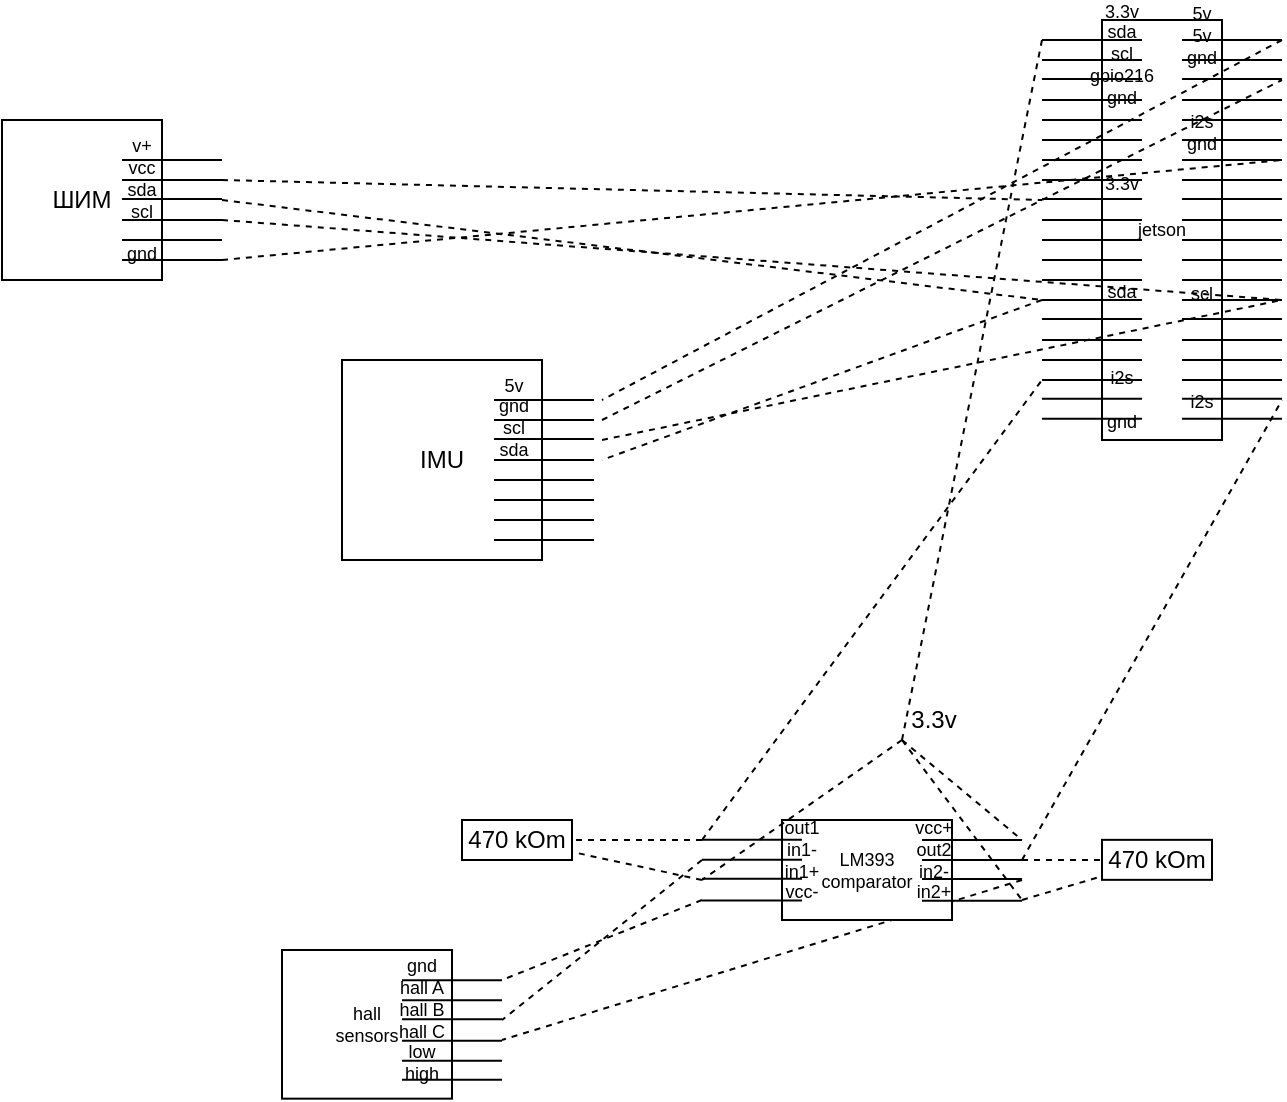 <mxfile version="15.1.4" type="github">
  <diagram id="JsutUQx6NK4XxqGc4MJt" name="Page-1">
    <mxGraphModel dx="1990" dy="1162" grid="1" gridSize="10" guides="1" tooltips="1" connect="1" arrows="1" fold="1" page="1" pageScale="1" pageWidth="413" pageHeight="583" math="0" shadow="0">
      <root>
        <mxCell id="0" />
        <mxCell id="1" parent="0" />
        <mxCell id="KwUh2jPh4wp6yOu8MJGP-1" value="ШИМ" style="whiteSpace=wrap;html=1;aspect=fixed;" parent="1" vertex="1">
          <mxGeometry x="90" y="250" width="80" height="80" as="geometry" />
        </mxCell>
        <mxCell id="KwUh2jPh4wp6yOu8MJGP-2" value="" style="endArrow=none;html=1;" parent="1" edge="1">
          <mxGeometry width="50" height="50" relative="1" as="geometry">
            <mxPoint x="150" y="270" as="sourcePoint" />
            <mxPoint x="200" y="270" as="targetPoint" />
          </mxGeometry>
        </mxCell>
        <mxCell id="KwUh2jPh4wp6yOu8MJGP-3" value="" style="endArrow=none;html=1;" parent="1" edge="1">
          <mxGeometry width="50" height="50" relative="1" as="geometry">
            <mxPoint x="150" y="280" as="sourcePoint" />
            <mxPoint x="200" y="280" as="targetPoint" />
            <Array as="points">
              <mxPoint x="170" y="280" />
            </Array>
          </mxGeometry>
        </mxCell>
        <mxCell id="KwUh2jPh4wp6yOu8MJGP-4" value="" style="endArrow=none;html=1;" parent="1" edge="1">
          <mxGeometry width="50" height="50" relative="1" as="geometry">
            <mxPoint x="150" y="289.5" as="sourcePoint" />
            <mxPoint x="200" y="289.5" as="targetPoint" />
          </mxGeometry>
        </mxCell>
        <mxCell id="KwUh2jPh4wp6yOu8MJGP-5" value="" style="endArrow=none;html=1;" parent="1" edge="1">
          <mxGeometry width="50" height="50" relative="1" as="geometry">
            <mxPoint x="150" y="300" as="sourcePoint" />
            <mxPoint x="200" y="300" as="targetPoint" />
          </mxGeometry>
        </mxCell>
        <mxCell id="KwUh2jPh4wp6yOu8MJGP-6" value="" style="endArrow=none;html=1;" parent="1" edge="1">
          <mxGeometry width="50" height="50" relative="1" as="geometry">
            <mxPoint x="150" y="310" as="sourcePoint" />
            <mxPoint x="200" y="310" as="targetPoint" />
          </mxGeometry>
        </mxCell>
        <mxCell id="KwUh2jPh4wp6yOu8MJGP-7" value="" style="endArrow=none;html=1;" parent="1" edge="1">
          <mxGeometry width="50" height="50" relative="1" as="geometry">
            <mxPoint x="150" y="320" as="sourcePoint" />
            <mxPoint x="200" y="320" as="targetPoint" />
          </mxGeometry>
        </mxCell>
        <mxCell id="KwUh2jPh4wp6yOu8MJGP-8" value="v+&lt;br style=&quot;font-size: 9px;&quot;&gt;vcc&lt;br style=&quot;font-size: 9px;&quot;&gt;sda&lt;br style=&quot;font-size: 9px;&quot;&gt;scl&lt;br style=&quot;font-size: 9px;&quot;&gt;&lt;br style=&quot;font-size: 9px;&quot;&gt;gnd" style="text;html=1;strokeColor=none;fillColor=none;align=center;verticalAlign=middle;whiteSpace=wrap;rounded=0;fontSize=9;" parent="1" vertex="1">
          <mxGeometry x="140" y="280" width="40" height="20" as="geometry" />
        </mxCell>
        <mxCell id="KwUh2jPh4wp6yOu8MJGP-10" value="jetson" style="rounded=0;whiteSpace=wrap;html=1;fontSize=9;" parent="1" vertex="1">
          <mxGeometry x="640" y="200" width="60" height="210" as="geometry" />
        </mxCell>
        <mxCell id="KwUh2jPh4wp6yOu8MJGP-18" value="" style="endArrow=none;html=1;" parent="1" edge="1">
          <mxGeometry width="50" height="50" relative="1" as="geometry">
            <mxPoint x="680" y="210" as="sourcePoint" />
            <mxPoint x="730" y="210" as="targetPoint" />
          </mxGeometry>
        </mxCell>
        <mxCell id="KwUh2jPh4wp6yOu8MJGP-19" value="" style="endArrow=none;html=1;" parent="1" edge="1">
          <mxGeometry width="50" height="50" relative="1" as="geometry">
            <mxPoint x="680" y="220" as="sourcePoint" />
            <mxPoint x="730" y="220" as="targetPoint" />
            <Array as="points">
              <mxPoint x="700" y="220" />
            </Array>
          </mxGeometry>
        </mxCell>
        <mxCell id="KwUh2jPh4wp6yOu8MJGP-20" value="" style="endArrow=none;html=1;" parent="1" edge="1">
          <mxGeometry width="50" height="50" relative="1" as="geometry">
            <mxPoint x="680" y="229.5" as="sourcePoint" />
            <mxPoint x="730" y="229.5" as="targetPoint" />
          </mxGeometry>
        </mxCell>
        <mxCell id="KwUh2jPh4wp6yOu8MJGP-21" value="" style="endArrow=none;html=1;" parent="1" edge="1">
          <mxGeometry width="50" height="50" relative="1" as="geometry">
            <mxPoint x="680" y="240" as="sourcePoint" />
            <mxPoint x="730" y="240" as="targetPoint" />
          </mxGeometry>
        </mxCell>
        <mxCell id="KwUh2jPh4wp6yOu8MJGP-22" value="" style="endArrow=none;html=1;" parent="1" edge="1">
          <mxGeometry width="50" height="50" relative="1" as="geometry">
            <mxPoint x="680" y="250" as="sourcePoint" />
            <mxPoint x="730" y="250" as="targetPoint" />
          </mxGeometry>
        </mxCell>
        <mxCell id="KwUh2jPh4wp6yOu8MJGP-23" value="" style="endArrow=none;html=1;" parent="1" edge="1">
          <mxGeometry width="50" height="50" relative="1" as="geometry">
            <mxPoint x="680" y="260" as="sourcePoint" />
            <mxPoint x="730" y="260" as="targetPoint" />
          </mxGeometry>
        </mxCell>
        <mxCell id="KwUh2jPh4wp6yOu8MJGP-24" value="5v&lt;br style=&quot;font-size: 9px&quot;&gt;5v&lt;br style=&quot;font-size: 9px&quot;&gt;gnd&lt;br style=&quot;font-size: 9px&quot;&gt;&lt;br style=&quot;font-size: 9px&quot;&gt;&lt;br style=&quot;font-size: 9px&quot;&gt;i2s&lt;br&gt;gnd&lt;br&gt;&lt;br&gt;&lt;br&gt;&lt;br&gt;&lt;br&gt;&lt;br&gt;&lt;br&gt;scl&lt;br&gt;&lt;br&gt;&lt;br&gt;&lt;br&gt;&lt;br&gt;i2s" style="text;html=1;strokeColor=none;fillColor=none;align=center;verticalAlign=middle;whiteSpace=wrap;rounded=0;fontSize=9;" parent="1" vertex="1">
          <mxGeometry x="670" y="284" width="40" height="20" as="geometry" />
        </mxCell>
        <mxCell id="KwUh2jPh4wp6yOu8MJGP-25" value="" style="endArrow=none;html=1;" parent="1" edge="1">
          <mxGeometry width="50" height="50" relative="1" as="geometry">
            <mxPoint x="610.0" y="210" as="sourcePoint" />
            <mxPoint x="660" y="210" as="targetPoint" />
          </mxGeometry>
        </mxCell>
        <mxCell id="KwUh2jPh4wp6yOu8MJGP-26" value="" style="endArrow=none;html=1;" parent="1" edge="1">
          <mxGeometry width="50" height="50" relative="1" as="geometry">
            <mxPoint x="610.0" y="220" as="sourcePoint" />
            <mxPoint x="660" y="220" as="targetPoint" />
            <Array as="points">
              <mxPoint x="630" y="220" />
            </Array>
          </mxGeometry>
        </mxCell>
        <mxCell id="KwUh2jPh4wp6yOu8MJGP-27" value="" style="endArrow=none;html=1;" parent="1" edge="1">
          <mxGeometry width="50" height="50" relative="1" as="geometry">
            <mxPoint x="610.0" y="229.5" as="sourcePoint" />
            <mxPoint x="660" y="229.5" as="targetPoint" />
          </mxGeometry>
        </mxCell>
        <mxCell id="KwUh2jPh4wp6yOu8MJGP-28" value="" style="endArrow=none;html=1;" parent="1" edge="1">
          <mxGeometry width="50" height="50" relative="1" as="geometry">
            <mxPoint x="610.0" y="240" as="sourcePoint" />
            <mxPoint x="660" y="240" as="targetPoint" />
          </mxGeometry>
        </mxCell>
        <mxCell id="KwUh2jPh4wp6yOu8MJGP-29" value="" style="endArrow=none;html=1;" parent="1" edge="1">
          <mxGeometry width="50" height="50" relative="1" as="geometry">
            <mxPoint x="610.0" y="250" as="sourcePoint" />
            <mxPoint x="660" y="250" as="targetPoint" />
          </mxGeometry>
        </mxCell>
        <mxCell id="KwUh2jPh4wp6yOu8MJGP-30" value="" style="endArrow=none;html=1;" parent="1" edge="1">
          <mxGeometry width="50" height="50" relative="1" as="geometry">
            <mxPoint x="610.0" y="260" as="sourcePoint" />
            <mxPoint x="660" y="260" as="targetPoint" />
          </mxGeometry>
        </mxCell>
        <mxCell id="KwUh2jPh4wp6yOu8MJGP-31" value="3.3v&lt;br style=&quot;font-size: 9px&quot;&gt;sda&lt;br style=&quot;font-size: 9px&quot;&gt;scl&lt;br style=&quot;font-size: 9px&quot;&gt;gpio216&lt;br style=&quot;font-size: 9px&quot;&gt;gnd&lt;br&gt;&lt;br&gt;&lt;br&gt;&lt;br&gt;3.3v&lt;br&gt;&lt;br&gt;&lt;br&gt;&lt;br&gt;&lt;br&gt;sda&lt;br&gt;&lt;br&gt;&lt;br&gt;&lt;br&gt;i2s&lt;br&gt;&lt;br&gt;gnd" style="text;html=1;strokeColor=none;fillColor=none;align=center;verticalAlign=middle;whiteSpace=wrap;rounded=0;fontSize=9;" parent="1" vertex="1">
          <mxGeometry x="630" y="288" width="40" height="20" as="geometry" />
        </mxCell>
        <mxCell id="KwUh2jPh4wp6yOu8MJGP-35" value="" style="endArrow=none;dashed=1;html=1;fontSize=9;" parent="1" edge="1">
          <mxGeometry width="50" height="50" relative="1" as="geometry">
            <mxPoint x="200" y="280" as="sourcePoint" />
            <mxPoint x="610" y="290" as="targetPoint" />
          </mxGeometry>
        </mxCell>
        <mxCell id="KwUh2jPh4wp6yOu8MJGP-36" value="" style="endArrow=none;dashed=1;html=1;fontSize=9;" parent="1" edge="1">
          <mxGeometry width="50" height="50" relative="1" as="geometry">
            <mxPoint x="200" y="290" as="sourcePoint" />
            <mxPoint x="610" y="340" as="targetPoint" />
          </mxGeometry>
        </mxCell>
        <mxCell id="KwUh2jPh4wp6yOu8MJGP-37" value="" style="endArrow=none;dashed=1;html=1;fontSize=9;" parent="1" edge="1">
          <mxGeometry width="50" height="50" relative="1" as="geometry">
            <mxPoint x="200" y="300" as="sourcePoint" />
            <mxPoint x="730" y="340" as="targetPoint" />
          </mxGeometry>
        </mxCell>
        <mxCell id="KwUh2jPh4wp6yOu8MJGP-38" value="" style="endArrow=none;dashed=1;html=1;fontSize=9;" parent="1" edge="1">
          <mxGeometry width="50" height="50" relative="1" as="geometry">
            <mxPoint x="200" y="320" as="sourcePoint" />
            <mxPoint x="730" y="270" as="targetPoint" />
          </mxGeometry>
        </mxCell>
        <mxCell id="KwUh2jPh4wp6yOu8MJGP-39" value="hall&lt;br&gt;sensors" style="rounded=0;whiteSpace=wrap;html=1;fontSize=9;" parent="1" vertex="1">
          <mxGeometry x="230" y="665" width="85" height="74.33" as="geometry" />
        </mxCell>
        <mxCell id="KwUh2jPh4wp6yOu8MJGP-44" value="" style="endArrow=none;html=1;" parent="1" edge="1">
          <mxGeometry width="50" height="50" relative="1" as="geometry">
            <mxPoint x="290" y="680.08" as="sourcePoint" />
            <mxPoint x="340" y="680.08" as="targetPoint" />
          </mxGeometry>
        </mxCell>
        <mxCell id="KwUh2jPh4wp6yOu8MJGP-45" value="" style="endArrow=none;html=1;" parent="1" edge="1">
          <mxGeometry width="50" height="50" relative="1" as="geometry">
            <mxPoint x="290" y="690.08" as="sourcePoint" />
            <mxPoint x="340" y="690.08" as="targetPoint" />
            <Array as="points">
              <mxPoint x="310" y="690.08" />
            </Array>
          </mxGeometry>
        </mxCell>
        <mxCell id="KwUh2jPh4wp6yOu8MJGP-46" value="" style="endArrow=none;html=1;" parent="1" edge="1">
          <mxGeometry width="50" height="50" relative="1" as="geometry">
            <mxPoint x="290" y="699.58" as="sourcePoint" />
            <mxPoint x="340" y="699.58" as="targetPoint" />
          </mxGeometry>
        </mxCell>
        <mxCell id="KwUh2jPh4wp6yOu8MJGP-47" value="gnd&lt;br&gt;hall A&lt;br&gt;hall B&lt;br&gt;hall C&lt;br&gt;low&lt;br&gt;high" style="text;html=1;strokeColor=none;fillColor=none;align=center;verticalAlign=middle;whiteSpace=wrap;rounded=0;fontSize=9;" parent="1" vertex="1">
          <mxGeometry x="280" y="690" width="40" height="20" as="geometry" />
        </mxCell>
        <mxCell id="KwUh2jPh4wp6yOu8MJGP-64" value="" style="endArrow=none;html=1;" parent="1" edge="1">
          <mxGeometry width="50" height="50" relative="1" as="geometry">
            <mxPoint x="290" y="710.41" as="sourcePoint" />
            <mxPoint x="340" y="710.41" as="targetPoint" />
          </mxGeometry>
        </mxCell>
        <mxCell id="KwUh2jPh4wp6yOu8MJGP-65" value="" style="endArrow=none;html=1;" parent="1" edge="1">
          <mxGeometry width="50" height="50" relative="1" as="geometry">
            <mxPoint x="290" y="720.41" as="sourcePoint" />
            <mxPoint x="340" y="720.41" as="targetPoint" />
            <Array as="points">
              <mxPoint x="310" y="720.41" />
            </Array>
          </mxGeometry>
        </mxCell>
        <mxCell id="KwUh2jPh4wp6yOu8MJGP-66" value="" style="endArrow=none;html=1;" parent="1" edge="1">
          <mxGeometry width="50" height="50" relative="1" as="geometry">
            <mxPoint x="290" y="729.91" as="sourcePoint" />
            <mxPoint x="340" y="729.91" as="targetPoint" />
          </mxGeometry>
        </mxCell>
        <mxCell id="KwUh2jPh4wp6yOu8MJGP-71" value="" style="endArrow=none;dashed=1;html=1;fontSize=9;" parent="1" edge="1">
          <mxGeometry width="50" height="50" relative="1" as="geometry">
            <mxPoint x="600" y="630" as="sourcePoint" />
            <mxPoint x="340" y="710" as="targetPoint" />
          </mxGeometry>
        </mxCell>
        <mxCell id="KwUh2jPh4wp6yOu8MJGP-72" value="" style="endArrow=none;dashed=1;html=1;fontSize=9;" parent="1" edge="1">
          <mxGeometry width="50" height="50" relative="1" as="geometry">
            <mxPoint x="440" y="620" as="sourcePoint" />
            <mxPoint x="340" y="700" as="targetPoint" />
          </mxGeometry>
        </mxCell>
        <mxCell id="KwUh2jPh4wp6yOu8MJGP-73" value="" style="endArrow=none;dashed=1;html=1;fontSize=9;" parent="1" edge="1">
          <mxGeometry width="50" height="50" relative="1" as="geometry">
            <mxPoint x="440" y="640" as="sourcePoint" />
            <mxPoint x="340" y="680" as="targetPoint" />
          </mxGeometry>
        </mxCell>
        <mxCell id="KwUh2jPh4wp6yOu8MJGP-74" value="" style="endArrow=none;html=1;" parent="1" edge="1">
          <mxGeometry width="50" height="50" relative="1" as="geometry">
            <mxPoint x="680" y="270" as="sourcePoint" />
            <mxPoint x="730" y="270" as="targetPoint" />
          </mxGeometry>
        </mxCell>
        <mxCell id="KwUh2jPh4wp6yOu8MJGP-75" value="" style="endArrow=none;html=1;" parent="1" edge="1">
          <mxGeometry width="50" height="50" relative="1" as="geometry">
            <mxPoint x="680" y="280" as="sourcePoint" />
            <mxPoint x="730" y="280" as="targetPoint" />
            <Array as="points">
              <mxPoint x="700" y="280" />
            </Array>
          </mxGeometry>
        </mxCell>
        <mxCell id="KwUh2jPh4wp6yOu8MJGP-76" value="" style="endArrow=none;html=1;" parent="1" edge="1">
          <mxGeometry width="50" height="50" relative="1" as="geometry">
            <mxPoint x="680" y="289.5" as="sourcePoint" />
            <mxPoint x="730" y="289.5" as="targetPoint" />
          </mxGeometry>
        </mxCell>
        <mxCell id="KwUh2jPh4wp6yOu8MJGP-77" value="" style="endArrow=none;html=1;" parent="1" edge="1">
          <mxGeometry width="50" height="50" relative="1" as="geometry">
            <mxPoint x="680" y="300" as="sourcePoint" />
            <mxPoint x="730" y="300" as="targetPoint" />
          </mxGeometry>
        </mxCell>
        <mxCell id="KwUh2jPh4wp6yOu8MJGP-78" value="" style="endArrow=none;html=1;" parent="1" edge="1">
          <mxGeometry width="50" height="50" relative="1" as="geometry">
            <mxPoint x="680" y="310" as="sourcePoint" />
            <mxPoint x="730" y="310" as="targetPoint" />
          </mxGeometry>
        </mxCell>
        <mxCell id="KwUh2jPh4wp6yOu8MJGP-79" value="" style="endArrow=none;html=1;" parent="1" edge="1">
          <mxGeometry width="50" height="50" relative="1" as="geometry">
            <mxPoint x="680" y="320" as="sourcePoint" />
            <mxPoint x="730" y="320" as="targetPoint" />
          </mxGeometry>
        </mxCell>
        <mxCell id="KwUh2jPh4wp6yOu8MJGP-80" value="" style="endArrow=none;html=1;" parent="1" edge="1">
          <mxGeometry width="50" height="50" relative="1" as="geometry">
            <mxPoint x="610.0" y="270" as="sourcePoint" />
            <mxPoint x="660" y="270" as="targetPoint" />
          </mxGeometry>
        </mxCell>
        <mxCell id="KwUh2jPh4wp6yOu8MJGP-81" value="" style="endArrow=none;html=1;" parent="1" edge="1">
          <mxGeometry width="50" height="50" relative="1" as="geometry">
            <mxPoint x="610.0" y="280" as="sourcePoint" />
            <mxPoint x="660" y="280" as="targetPoint" />
            <Array as="points">
              <mxPoint x="630" y="280" />
            </Array>
          </mxGeometry>
        </mxCell>
        <mxCell id="KwUh2jPh4wp6yOu8MJGP-82" value="" style="endArrow=none;html=1;" parent="1" edge="1">
          <mxGeometry width="50" height="50" relative="1" as="geometry">
            <mxPoint x="610.0" y="289.5" as="sourcePoint" />
            <mxPoint x="660" y="289.5" as="targetPoint" />
          </mxGeometry>
        </mxCell>
        <mxCell id="KwUh2jPh4wp6yOu8MJGP-83" value="" style="endArrow=none;html=1;" parent="1" edge="1">
          <mxGeometry width="50" height="50" relative="1" as="geometry">
            <mxPoint x="610.0" y="300" as="sourcePoint" />
            <mxPoint x="660" y="300" as="targetPoint" />
          </mxGeometry>
        </mxCell>
        <mxCell id="KwUh2jPh4wp6yOu8MJGP-84" value="" style="endArrow=none;html=1;" parent="1" edge="1">
          <mxGeometry width="50" height="50" relative="1" as="geometry">
            <mxPoint x="610.0" y="310" as="sourcePoint" />
            <mxPoint x="660" y="310" as="targetPoint" />
          </mxGeometry>
        </mxCell>
        <mxCell id="KwUh2jPh4wp6yOu8MJGP-85" value="" style="endArrow=none;html=1;" parent="1" edge="1">
          <mxGeometry width="50" height="50" relative="1" as="geometry">
            <mxPoint x="610.0" y="320" as="sourcePoint" />
            <mxPoint x="660" y="320" as="targetPoint" />
          </mxGeometry>
        </mxCell>
        <mxCell id="KwUh2jPh4wp6yOu8MJGP-86" value="" style="endArrow=none;html=1;" parent="1" edge="1">
          <mxGeometry width="50" height="50" relative="1" as="geometry">
            <mxPoint x="680" y="330" as="sourcePoint" />
            <mxPoint x="730" y="330" as="targetPoint" />
          </mxGeometry>
        </mxCell>
        <mxCell id="KwUh2jPh4wp6yOu8MJGP-87" value="" style="endArrow=none;html=1;" parent="1" edge="1">
          <mxGeometry width="50" height="50" relative="1" as="geometry">
            <mxPoint x="680" y="340" as="sourcePoint" />
            <mxPoint x="730" y="340" as="targetPoint" />
            <Array as="points">
              <mxPoint x="700" y="340" />
            </Array>
          </mxGeometry>
        </mxCell>
        <mxCell id="KwUh2jPh4wp6yOu8MJGP-88" value="" style="endArrow=none;html=1;" parent="1" edge="1">
          <mxGeometry width="50" height="50" relative="1" as="geometry">
            <mxPoint x="680" y="349.5" as="sourcePoint" />
            <mxPoint x="730" y="349.5" as="targetPoint" />
          </mxGeometry>
        </mxCell>
        <mxCell id="KwUh2jPh4wp6yOu8MJGP-89" value="" style="endArrow=none;html=1;" parent="1" edge="1">
          <mxGeometry width="50" height="50" relative="1" as="geometry">
            <mxPoint x="680" y="360" as="sourcePoint" />
            <mxPoint x="730" y="360" as="targetPoint" />
          </mxGeometry>
        </mxCell>
        <mxCell id="KwUh2jPh4wp6yOu8MJGP-90" value="" style="endArrow=none;html=1;" parent="1" edge="1">
          <mxGeometry width="50" height="50" relative="1" as="geometry">
            <mxPoint x="680" y="370" as="sourcePoint" />
            <mxPoint x="730" y="370" as="targetPoint" />
          </mxGeometry>
        </mxCell>
        <mxCell id="KwUh2jPh4wp6yOu8MJGP-91" value="" style="endArrow=none;html=1;" parent="1" edge="1">
          <mxGeometry width="50" height="50" relative="1" as="geometry">
            <mxPoint x="680" y="380" as="sourcePoint" />
            <mxPoint x="730" y="380" as="targetPoint" />
          </mxGeometry>
        </mxCell>
        <mxCell id="KwUh2jPh4wp6yOu8MJGP-92" value="" style="endArrow=none;html=1;" parent="1" edge="1">
          <mxGeometry width="50" height="50" relative="1" as="geometry">
            <mxPoint x="610.0" y="330" as="sourcePoint" />
            <mxPoint x="660" y="330" as="targetPoint" />
          </mxGeometry>
        </mxCell>
        <mxCell id="KwUh2jPh4wp6yOu8MJGP-93" value="" style="endArrow=none;html=1;" parent="1" edge="1">
          <mxGeometry width="50" height="50" relative="1" as="geometry">
            <mxPoint x="610.0" y="340" as="sourcePoint" />
            <mxPoint x="660" y="340" as="targetPoint" />
            <Array as="points">
              <mxPoint x="630" y="340" />
            </Array>
          </mxGeometry>
        </mxCell>
        <mxCell id="KwUh2jPh4wp6yOu8MJGP-94" value="" style="endArrow=none;html=1;" parent="1" edge="1">
          <mxGeometry width="50" height="50" relative="1" as="geometry">
            <mxPoint x="610.0" y="349.5" as="sourcePoint" />
            <mxPoint x="660" y="349.5" as="targetPoint" />
          </mxGeometry>
        </mxCell>
        <mxCell id="KwUh2jPh4wp6yOu8MJGP-95" value="" style="endArrow=none;html=1;" parent="1" edge="1">
          <mxGeometry width="50" height="50" relative="1" as="geometry">
            <mxPoint x="610.0" y="360" as="sourcePoint" />
            <mxPoint x="660" y="360" as="targetPoint" />
          </mxGeometry>
        </mxCell>
        <mxCell id="KwUh2jPh4wp6yOu8MJGP-96" value="" style="endArrow=none;html=1;" parent="1" edge="1">
          <mxGeometry width="50" height="50" relative="1" as="geometry">
            <mxPoint x="610.0" y="370" as="sourcePoint" />
            <mxPoint x="660" y="370" as="targetPoint" />
          </mxGeometry>
        </mxCell>
        <mxCell id="KwUh2jPh4wp6yOu8MJGP-97" value="" style="endArrow=none;html=1;" parent="1" edge="1">
          <mxGeometry width="50" height="50" relative="1" as="geometry">
            <mxPoint x="610.0" y="380" as="sourcePoint" />
            <mxPoint x="660" y="380" as="targetPoint" />
          </mxGeometry>
        </mxCell>
        <mxCell id="KwUh2jPh4wp6yOu8MJGP-98" value="" style="endArrow=none;html=1;" parent="1" edge="1">
          <mxGeometry width="50" height="50" relative="1" as="geometry">
            <mxPoint x="680" y="389.34" as="sourcePoint" />
            <mxPoint x="730" y="389.34" as="targetPoint" />
          </mxGeometry>
        </mxCell>
        <mxCell id="KwUh2jPh4wp6yOu8MJGP-99" value="" style="endArrow=none;html=1;" parent="1" edge="1">
          <mxGeometry width="50" height="50" relative="1" as="geometry">
            <mxPoint x="680" y="399.34" as="sourcePoint" />
            <mxPoint x="730" y="399.34" as="targetPoint" />
          </mxGeometry>
        </mxCell>
        <mxCell id="KwUh2jPh4wp6yOu8MJGP-100" value="" style="endArrow=none;html=1;" parent="1" edge="1">
          <mxGeometry width="50" height="50" relative="1" as="geometry">
            <mxPoint x="610.0" y="389.34" as="sourcePoint" />
            <mxPoint x="660" y="389.34" as="targetPoint" />
          </mxGeometry>
        </mxCell>
        <mxCell id="KwUh2jPh4wp6yOu8MJGP-101" value="" style="endArrow=none;html=1;" parent="1" edge="1">
          <mxGeometry width="50" height="50" relative="1" as="geometry">
            <mxPoint x="610.0" y="399.34" as="sourcePoint" />
            <mxPoint x="660" y="399.34" as="targetPoint" />
          </mxGeometry>
        </mxCell>
        <mxCell id="KwUh2jPh4wp6yOu8MJGP-104" value="" style="endArrow=none;dashed=1;html=1;fontSize=9;" parent="1" edge="1">
          <mxGeometry width="50" height="50" relative="1" as="geometry">
            <mxPoint x="600" y="620" as="sourcePoint" />
            <mxPoint x="730" y="390" as="targetPoint" />
          </mxGeometry>
        </mxCell>
        <mxCell id="KwUh2jPh4wp6yOu8MJGP-105" value="" style="endArrow=none;dashed=1;html=1;fontSize=9;" parent="1" edge="1">
          <mxGeometry width="50" height="50" relative="1" as="geometry">
            <mxPoint x="440" y="610" as="sourcePoint" />
            <mxPoint x="610" y="380" as="targetPoint" />
          </mxGeometry>
        </mxCell>
        <mxCell id="KwUh2jPh4wp6yOu8MJGP-108" value="IMU" style="whiteSpace=wrap;html=1;aspect=fixed;" parent="1" vertex="1">
          <mxGeometry x="260" y="370" width="100" height="100" as="geometry" />
        </mxCell>
        <mxCell id="KwUh2jPh4wp6yOu8MJGP-109" value="" style="endArrow=none;html=1;" parent="1" edge="1">
          <mxGeometry width="50" height="50" relative="1" as="geometry">
            <mxPoint x="336" y="390" as="sourcePoint" />
            <mxPoint x="386" y="390" as="targetPoint" />
          </mxGeometry>
        </mxCell>
        <mxCell id="KwUh2jPh4wp6yOu8MJGP-110" value="" style="endArrow=none;html=1;" parent="1" edge="1">
          <mxGeometry width="50" height="50" relative="1" as="geometry">
            <mxPoint x="336" y="400" as="sourcePoint" />
            <mxPoint x="386" y="400" as="targetPoint" />
            <Array as="points">
              <mxPoint x="356" y="400" />
            </Array>
          </mxGeometry>
        </mxCell>
        <mxCell id="KwUh2jPh4wp6yOu8MJGP-111" value="" style="endArrow=none;html=1;" parent="1" edge="1">
          <mxGeometry width="50" height="50" relative="1" as="geometry">
            <mxPoint x="336" y="409.5" as="sourcePoint" />
            <mxPoint x="386" y="409.5" as="targetPoint" />
          </mxGeometry>
        </mxCell>
        <mxCell id="KwUh2jPh4wp6yOu8MJGP-112" value="" style="endArrow=none;html=1;" parent="1" edge="1">
          <mxGeometry width="50" height="50" relative="1" as="geometry">
            <mxPoint x="336" y="420" as="sourcePoint" />
            <mxPoint x="386" y="420" as="targetPoint" />
          </mxGeometry>
        </mxCell>
        <mxCell id="KwUh2jPh4wp6yOu8MJGP-113" value="" style="endArrow=none;html=1;" parent="1" edge="1">
          <mxGeometry width="50" height="50" relative="1" as="geometry">
            <mxPoint x="336" y="430" as="sourcePoint" />
            <mxPoint x="386" y="430" as="targetPoint" />
          </mxGeometry>
        </mxCell>
        <mxCell id="KwUh2jPh4wp6yOu8MJGP-114" value="" style="endArrow=none;html=1;" parent="1" edge="1">
          <mxGeometry width="50" height="50" relative="1" as="geometry">
            <mxPoint x="336" y="440" as="sourcePoint" />
            <mxPoint x="386" y="440" as="targetPoint" />
          </mxGeometry>
        </mxCell>
        <mxCell id="KwUh2jPh4wp6yOu8MJGP-115" value="5v&lt;br style=&quot;font-size: 9px&quot;&gt;gnd&lt;br style=&quot;font-size: 9px&quot;&gt;scl&lt;br style=&quot;font-size: 9px&quot;&gt;sda&lt;br style=&quot;font-size: 9px&quot;&gt;&lt;br style=&quot;font-size: 9px&quot;&gt;" style="text;html=1;strokeColor=none;fillColor=none;align=center;verticalAlign=middle;whiteSpace=wrap;rounded=0;fontSize=9;" parent="1" vertex="1">
          <mxGeometry x="326" y="394" width="40" height="20" as="geometry" />
        </mxCell>
        <mxCell id="KwUh2jPh4wp6yOu8MJGP-116" value="" style="endArrow=none;html=1;" parent="1" edge="1">
          <mxGeometry width="50" height="50" relative="1" as="geometry">
            <mxPoint x="336" y="450" as="sourcePoint" />
            <mxPoint x="386" y="450" as="targetPoint" />
          </mxGeometry>
        </mxCell>
        <mxCell id="KwUh2jPh4wp6yOu8MJGP-117" value="" style="endArrow=none;html=1;" parent="1" edge="1">
          <mxGeometry width="50" height="50" relative="1" as="geometry">
            <mxPoint x="336" y="460" as="sourcePoint" />
            <mxPoint x="386" y="460" as="targetPoint" />
          </mxGeometry>
        </mxCell>
        <mxCell id="KwUh2jPh4wp6yOu8MJGP-119" value="" style="endArrow=none;dashed=1;html=1;fontSize=9;" parent="1" edge="1">
          <mxGeometry width="50" height="50" relative="1" as="geometry">
            <mxPoint x="730" y="210" as="sourcePoint" />
            <mxPoint x="390" y="390" as="targetPoint" />
          </mxGeometry>
        </mxCell>
        <mxCell id="KwUh2jPh4wp6yOu8MJGP-120" value="" style="endArrow=none;dashed=1;html=1;fontSize=9;" parent="1" edge="1">
          <mxGeometry width="50" height="50" relative="1" as="geometry">
            <mxPoint x="390" y="400" as="sourcePoint" />
            <mxPoint x="730" y="230" as="targetPoint" />
          </mxGeometry>
        </mxCell>
        <mxCell id="KwUh2jPh4wp6yOu8MJGP-121" value="" style="endArrow=none;dashed=1;html=1;fontSize=9;" parent="1" edge="1">
          <mxGeometry width="50" height="50" relative="1" as="geometry">
            <mxPoint x="390" y="410" as="sourcePoint" />
            <mxPoint x="730" y="340" as="targetPoint" />
          </mxGeometry>
        </mxCell>
        <mxCell id="KwUh2jPh4wp6yOu8MJGP-122" value="" style="endArrow=none;dashed=1;html=1;fontSize=9;" parent="1" edge="1">
          <mxGeometry width="50" height="50" relative="1" as="geometry">
            <mxPoint x="610" y="340" as="sourcePoint" />
            <mxPoint x="390" y="420" as="targetPoint" />
          </mxGeometry>
        </mxCell>
        <mxCell id="MQnOBwMSFx8F8tiFhFd4-3" value="LM393&lt;br&gt;comparator" style="rounded=0;whiteSpace=wrap;html=1;fontSize=9;" parent="1" vertex="1">
          <mxGeometry x="480" y="600" width="85" height="50" as="geometry" />
        </mxCell>
        <mxCell id="MQnOBwMSFx8F8tiFhFd4-4" value="" style="endArrow=none;html=1;" parent="1" edge="1">
          <mxGeometry width="50" height="50" relative="1" as="geometry">
            <mxPoint x="550" y="610.0" as="sourcePoint" />
            <mxPoint x="600" y="610.0" as="targetPoint" />
          </mxGeometry>
        </mxCell>
        <mxCell id="MQnOBwMSFx8F8tiFhFd4-5" value="" style="endArrow=none;html=1;" parent="1" edge="1">
          <mxGeometry width="50" height="50" relative="1" as="geometry">
            <mxPoint x="550" y="620.0" as="sourcePoint" />
            <mxPoint x="600" y="620.0" as="targetPoint" />
            <Array as="points">
              <mxPoint x="570" y="620" />
            </Array>
          </mxGeometry>
        </mxCell>
        <mxCell id="MQnOBwMSFx8F8tiFhFd4-6" value="" style="endArrow=none;html=1;" parent="1" edge="1">
          <mxGeometry width="50" height="50" relative="1" as="geometry">
            <mxPoint x="550" y="629.5" as="sourcePoint" />
            <mxPoint x="600" y="629.5" as="targetPoint" />
          </mxGeometry>
        </mxCell>
        <mxCell id="MQnOBwMSFx8F8tiFhFd4-7" value="vcc+&lt;br&gt;out2&lt;br&gt;in2-&lt;br&gt;in2+" style="text;html=1;strokeColor=none;fillColor=none;align=center;verticalAlign=middle;whiteSpace=wrap;rounded=0;fontSize=9;" parent="1" vertex="1">
          <mxGeometry x="536" y="609.92" width="40" height="20" as="geometry" />
        </mxCell>
        <mxCell id="MQnOBwMSFx8F8tiFhFd4-8" value="" style="endArrow=none;html=1;" parent="1" edge="1">
          <mxGeometry width="50" height="50" relative="1" as="geometry">
            <mxPoint x="550" y="640.33" as="sourcePoint" />
            <mxPoint x="600" y="640.33" as="targetPoint" />
          </mxGeometry>
        </mxCell>
        <mxCell id="MQnOBwMSFx8F8tiFhFd4-13" value="" style="endArrow=none;html=1;" parent="1" edge="1">
          <mxGeometry width="50" height="50" relative="1" as="geometry">
            <mxPoint x="440" y="609.92" as="sourcePoint" />
            <mxPoint x="490" y="609.92" as="targetPoint" />
          </mxGeometry>
        </mxCell>
        <mxCell id="MQnOBwMSFx8F8tiFhFd4-14" value="" style="endArrow=none;html=1;" parent="1" edge="1">
          <mxGeometry width="50" height="50" relative="1" as="geometry">
            <mxPoint x="440" y="619.92" as="sourcePoint" />
            <mxPoint x="490" y="619.92" as="targetPoint" />
            <Array as="points">
              <mxPoint x="460" y="619.92" />
            </Array>
          </mxGeometry>
        </mxCell>
        <mxCell id="MQnOBwMSFx8F8tiFhFd4-15" value="" style="endArrow=none;html=1;" parent="1" edge="1">
          <mxGeometry width="50" height="50" relative="1" as="geometry">
            <mxPoint x="440" y="629.42" as="sourcePoint" />
            <mxPoint x="490" y="629.42" as="targetPoint" />
          </mxGeometry>
        </mxCell>
        <mxCell id="MQnOBwMSFx8F8tiFhFd4-16" value="" style="endArrow=none;html=1;" parent="1" edge="1">
          <mxGeometry width="50" height="50" relative="1" as="geometry">
            <mxPoint x="440" y="640.25" as="sourcePoint" />
            <mxPoint x="490" y="640.25" as="targetPoint" />
          </mxGeometry>
        </mxCell>
        <mxCell id="MQnOBwMSFx8F8tiFhFd4-17" value="out1&lt;br&gt;in1-&lt;br&gt;in1+&lt;br&gt;vcc-" style="text;html=1;strokeColor=none;fillColor=none;align=center;verticalAlign=middle;whiteSpace=wrap;rounded=0;fontSize=9;" parent="1" vertex="1">
          <mxGeometry x="470" y="610" width="40" height="20" as="geometry" />
        </mxCell>
        <mxCell id="MQnOBwMSFx8F8tiFhFd4-20" value="" style="endArrow=none;dashed=1;html=1;fontSize=9;" parent="1" edge="1">
          <mxGeometry width="50" height="50" relative="1" as="geometry">
            <mxPoint x="540" y="560" as="sourcePoint" />
            <mxPoint x="610" y="210" as="targetPoint" />
          </mxGeometry>
        </mxCell>
        <mxCell id="MQnOBwMSFx8F8tiFhFd4-21" value="" style="endArrow=none;dashed=1;html=1;fontSize=9;" parent="1" edge="1">
          <mxGeometry width="50" height="50" relative="1" as="geometry">
            <mxPoint x="540" y="560" as="sourcePoint" />
            <mxPoint x="440" y="630" as="targetPoint" />
          </mxGeometry>
        </mxCell>
        <mxCell id="MQnOBwMSFx8F8tiFhFd4-22" value="" style="endArrow=none;dashed=1;html=1;fontSize=9;" parent="1" edge="1">
          <mxGeometry width="50" height="50" relative="1" as="geometry">
            <mxPoint x="540" y="560" as="sourcePoint" />
            <mxPoint x="600" y="610" as="targetPoint" />
          </mxGeometry>
        </mxCell>
        <mxCell id="MQnOBwMSFx8F8tiFhFd4-23" value="" style="endArrow=none;dashed=1;html=1;fontSize=9;" parent="1" edge="1">
          <mxGeometry width="50" height="50" relative="1" as="geometry">
            <mxPoint x="540" y="560" as="sourcePoint" />
            <mxPoint x="600" y="640" as="targetPoint" />
          </mxGeometry>
        </mxCell>
        <mxCell id="MQnOBwMSFx8F8tiFhFd4-24" value="3.3v" style="text;html=1;strokeColor=none;fillColor=none;align=center;verticalAlign=middle;whiteSpace=wrap;rounded=0;" parent="1" vertex="1">
          <mxGeometry x="536" y="540" width="40" height="20" as="geometry" />
        </mxCell>
        <mxCell id="MQnOBwMSFx8F8tiFhFd4-25" value="470 kOm" style="rounded=0;whiteSpace=wrap;html=1;" parent="1" vertex="1">
          <mxGeometry x="320" y="600" width="55" height="20" as="geometry" />
        </mxCell>
        <mxCell id="MQnOBwMSFx8F8tiFhFd4-26" value="" style="endArrow=none;dashed=1;html=1;" parent="1" target="MQnOBwMSFx8F8tiFhFd4-25" edge="1">
          <mxGeometry width="50" height="50" relative="1" as="geometry">
            <mxPoint x="440" y="610" as="sourcePoint" />
            <mxPoint x="440" y="570" as="targetPoint" />
          </mxGeometry>
        </mxCell>
        <mxCell id="MQnOBwMSFx8F8tiFhFd4-27" value="" style="endArrow=none;dashed=1;html=1;" parent="1" target="MQnOBwMSFx8F8tiFhFd4-25" edge="1">
          <mxGeometry width="50" height="50" relative="1" as="geometry">
            <mxPoint x="440" y="630" as="sourcePoint" />
            <mxPoint x="410.23" y="593" as="targetPoint" />
          </mxGeometry>
        </mxCell>
        <mxCell id="MQnOBwMSFx8F8tiFhFd4-28" value="470 kOm" style="rounded=0;whiteSpace=wrap;html=1;" parent="1" vertex="1">
          <mxGeometry x="640" y="609.92" width="55" height="20" as="geometry" />
        </mxCell>
        <mxCell id="MQnOBwMSFx8F8tiFhFd4-29" value="" style="endArrow=none;dashed=1;html=1;" parent="1" target="MQnOBwMSFx8F8tiFhFd4-28" edge="1">
          <mxGeometry width="50" height="50" relative="1" as="geometry">
            <mxPoint x="600" y="620" as="sourcePoint" />
            <mxPoint x="760" y="579.92" as="targetPoint" />
          </mxGeometry>
        </mxCell>
        <mxCell id="MQnOBwMSFx8F8tiFhFd4-30" value="" style="endArrow=none;dashed=1;html=1;" parent="1" target="MQnOBwMSFx8F8tiFhFd4-28" edge="1">
          <mxGeometry width="50" height="50" relative="1" as="geometry">
            <mxPoint x="600" y="640" as="sourcePoint" />
            <mxPoint x="730.23" y="602.92" as="targetPoint" />
          </mxGeometry>
        </mxCell>
      </root>
    </mxGraphModel>
  </diagram>
</mxfile>
